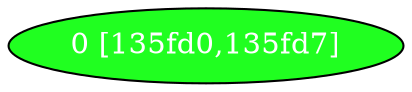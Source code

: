 diGraph libnss3{
	libnss3_0  [style=filled fillcolor="#20FF20" fontcolor="#ffffff" shape=oval label="0 [135fd0,135fd7]"]


}